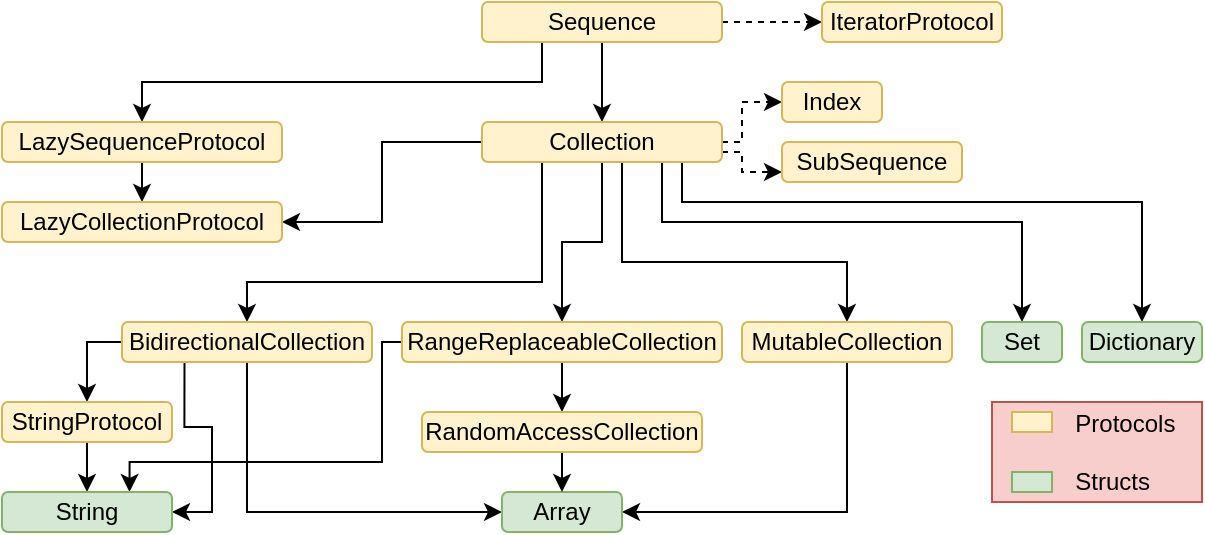 <mxfile version="15.4.1" type="device"><diagram id="3WUQlVSYyn9gDUolwYWa" name="Page-1"><mxGraphModel dx="1106" dy="645" grid="1" gridSize="10" guides="1" tooltips="1" connect="1" arrows="1" fold="1" page="1" pageScale="1" pageWidth="850" pageHeight="1100" math="0" shadow="0"><root><mxCell id="0"/><mxCell id="1" parent="0"/><mxCell id="bywFd0Hm6IA_s9wwpGrG-11" style="edgeStyle=orthogonalEdgeStyle;rounded=0;orthogonalLoop=1;jettySize=auto;html=1;exitX=0.25;exitY=1;exitDx=0;exitDy=0;entryX=0.5;entryY=0;entryDx=0;entryDy=0;" parent="1" source="bywFd0Hm6IA_s9wwpGrG-1" target="bywFd0Hm6IA_s9wwpGrG-2" edge="1"><mxGeometry relative="1" as="geometry"/></mxCell><mxCell id="bywFd0Hm6IA_s9wwpGrG-37" style="edgeStyle=orthogonalEdgeStyle;rounded=0;orthogonalLoop=1;jettySize=auto;html=1;exitX=0.5;exitY=1;exitDx=0;exitDy=0;entryX=0.5;entryY=0;entryDx=0;entryDy=0;" parent="1" source="bywFd0Hm6IA_s9wwpGrG-1" target="bywFd0Hm6IA_s9wwpGrG-3" edge="1"><mxGeometry relative="1" as="geometry"/></mxCell><mxCell id="XZe3vhdGmelrjDzGmprG-19" style="edgeStyle=orthogonalEdgeStyle;rounded=0;orthogonalLoop=1;jettySize=auto;html=1;exitX=1;exitY=0.5;exitDx=0;exitDy=0;entryX=0;entryY=0.5;entryDx=0;entryDy=0;dashed=1;strokeColor=default;" parent="1" source="bywFd0Hm6IA_s9wwpGrG-1" target="XZe3vhdGmelrjDzGmprG-18" edge="1"><mxGeometry relative="1" as="geometry"/></mxCell><mxCell id="bywFd0Hm6IA_s9wwpGrG-1" value="&lt;div&gt;Sequence&lt;/div&gt;" style="rounded=1;whiteSpace=wrap;html=1;fillColor=#fff2cc;strokeColor=#d6b656;" parent="1" vertex="1"><mxGeometry x="360" y="40" width="120" height="20" as="geometry"/></mxCell><mxCell id="bywFd0Hm6IA_s9wwpGrG-12" style="edgeStyle=orthogonalEdgeStyle;rounded=0;orthogonalLoop=1;jettySize=auto;html=1;exitX=0.5;exitY=1;exitDx=0;exitDy=0;entryX=0.5;entryY=0;entryDx=0;entryDy=0;" parent="1" source="bywFd0Hm6IA_s9wwpGrG-2" target="bywFd0Hm6IA_s9wwpGrG-4" edge="1"><mxGeometry relative="1" as="geometry"/></mxCell><mxCell id="bywFd0Hm6IA_s9wwpGrG-2" value="LazySequenceProtocol" style="rounded=1;whiteSpace=wrap;html=1;fillColor=#fff2cc;strokeColor=#d6b656;" parent="1" vertex="1"><mxGeometry x="120" y="100" width="140" height="20" as="geometry"/></mxCell><mxCell id="bywFd0Hm6IA_s9wwpGrG-13" style="edgeStyle=orthogonalEdgeStyle;rounded=0;orthogonalLoop=1;jettySize=auto;html=1;exitX=0;exitY=0.5;exitDx=0;exitDy=0;entryX=1;entryY=0.5;entryDx=0;entryDy=0;" parent="1" source="bywFd0Hm6IA_s9wwpGrG-3" target="bywFd0Hm6IA_s9wwpGrG-4" edge="1"><mxGeometry relative="1" as="geometry"/></mxCell><mxCell id="bywFd0Hm6IA_s9wwpGrG-21" style="edgeStyle=orthogonalEdgeStyle;rounded=0;orthogonalLoop=1;jettySize=auto;html=1;exitX=0.75;exitY=1;exitDx=0;exitDy=0;entryX=0.5;entryY=0;entryDx=0;entryDy=0;" parent="1" source="bywFd0Hm6IA_s9wwpGrG-3" target="bywFd0Hm6IA_s9wwpGrG-15" edge="1"><mxGeometry relative="1" as="geometry"><Array as="points"><mxPoint x="450" y="150"/><mxPoint x="630" y="150"/></Array></mxGeometry></mxCell><mxCell id="bywFd0Hm6IA_s9wwpGrG-22" style="edgeStyle=orthogonalEdgeStyle;rounded=0;orthogonalLoop=1;jettySize=auto;html=1;exitX=0.75;exitY=1;exitDx=0;exitDy=0;entryX=0.5;entryY=0;entryDx=0;entryDy=0;" parent="1" source="bywFd0Hm6IA_s9wwpGrG-3" target="bywFd0Hm6IA_s9wwpGrG-16" edge="1"><mxGeometry relative="1" as="geometry"><Array as="points"><mxPoint x="460" y="120"/><mxPoint x="460" y="140"/><mxPoint x="690" y="140"/></Array></mxGeometry></mxCell><mxCell id="XZe3vhdGmelrjDzGmprG-12" style="edgeStyle=orthogonalEdgeStyle;rounded=0;orthogonalLoop=1;jettySize=auto;html=1;exitX=0.5;exitY=1;exitDx=0;exitDy=0;entryX=0.5;entryY=0;entryDx=0;entryDy=0;" parent="1" source="bywFd0Hm6IA_s9wwpGrG-3" target="bywFd0Hm6IA_s9wwpGrG-7" edge="1"><mxGeometry relative="1" as="geometry"/></mxCell><mxCell id="XZe3vhdGmelrjDzGmprG-13" style="edgeStyle=orthogonalEdgeStyle;rounded=0;orthogonalLoop=1;jettySize=auto;html=1;exitX=0.5;exitY=1;exitDx=0;exitDy=0;entryX=0.5;entryY=0;entryDx=0;entryDy=0;" parent="1" source="bywFd0Hm6IA_s9wwpGrG-3" target="bywFd0Hm6IA_s9wwpGrG-6" edge="1"><mxGeometry relative="1" as="geometry"><Array as="points"><mxPoint x="430" y="120"/><mxPoint x="430" y="170"/><mxPoint x="543" y="170"/></Array></mxGeometry></mxCell><mxCell id="XZe3vhdGmelrjDzGmprG-22" style="edgeStyle=orthogonalEdgeStyle;rounded=0;orthogonalLoop=1;jettySize=auto;html=1;exitX=1;exitY=0.5;exitDx=0;exitDy=0;entryX=0;entryY=0.5;entryDx=0;entryDy=0;dashed=1;strokeColor=default;" parent="1" source="bywFd0Hm6IA_s9wwpGrG-3" target="XZe3vhdGmelrjDzGmprG-20" edge="1"><mxGeometry relative="1" as="geometry"><Array as="points"><mxPoint x="490" y="110"/><mxPoint x="490" y="90"/></Array></mxGeometry></mxCell><mxCell id="XZe3vhdGmelrjDzGmprG-23" style="edgeStyle=orthogonalEdgeStyle;rounded=0;orthogonalLoop=1;jettySize=auto;html=1;exitX=1;exitY=0.75;exitDx=0;exitDy=0;entryX=0;entryY=0.75;entryDx=0;entryDy=0;dashed=1;strokeColor=default;" parent="1" source="bywFd0Hm6IA_s9wwpGrG-3" target="XZe3vhdGmelrjDzGmprG-21" edge="1"><mxGeometry relative="1" as="geometry"><Array as="points"><mxPoint x="490" y="115"/><mxPoint x="490" y="125"/></Array></mxGeometry></mxCell><mxCell id="_J1w4OArwfwazu3M6G2A-9" style="edgeStyle=orthogonalEdgeStyle;rounded=0;orthogonalLoop=1;jettySize=auto;html=1;exitX=0.25;exitY=1;exitDx=0;exitDy=0;entryX=0.5;entryY=0;entryDx=0;entryDy=0;" edge="1" parent="1" source="bywFd0Hm6IA_s9wwpGrG-3" target="bywFd0Hm6IA_s9wwpGrG-5"><mxGeometry relative="1" as="geometry"><Array as="points"><mxPoint x="390" y="180"/><mxPoint x="243" y="180"/></Array></mxGeometry></mxCell><mxCell id="bywFd0Hm6IA_s9wwpGrG-3" value="Collection" style="rounded=1;whiteSpace=wrap;html=1;fillColor=#fff2cc;strokeColor=#d6b656;" parent="1" vertex="1"><mxGeometry x="360" y="100" width="120" height="20" as="geometry"/></mxCell><mxCell id="bywFd0Hm6IA_s9wwpGrG-4" value="LazyCollectionProtocol" style="rounded=1;whiteSpace=wrap;html=1;fillColor=#fff2cc;strokeColor=#d6b656;" parent="1" vertex="1"><mxGeometry x="120" y="140" width="140" height="20" as="geometry"/></mxCell><mxCell id="XZe3vhdGmelrjDzGmprG-8" style="edgeStyle=orthogonalEdgeStyle;rounded=0;orthogonalLoop=1;jettySize=auto;html=1;exitX=0.5;exitY=1;exitDx=0;exitDy=0;entryX=0;entryY=0.5;entryDx=0;entryDy=0;" parent="1" source="bywFd0Hm6IA_s9wwpGrG-5" target="bywFd0Hm6IA_s9wwpGrG-25" edge="1"><mxGeometry relative="1" as="geometry"/></mxCell><mxCell id="_J1w4OArwfwazu3M6G2A-8" style="edgeStyle=orthogonalEdgeStyle;rounded=0;orthogonalLoop=1;jettySize=auto;html=1;exitX=0;exitY=0.5;exitDx=0;exitDy=0;entryX=0.5;entryY=0;entryDx=0;entryDy=0;" edge="1" parent="1" source="bywFd0Hm6IA_s9wwpGrG-5" target="bywFd0Hm6IA_s9wwpGrG-8"><mxGeometry relative="1" as="geometry"/></mxCell><mxCell id="_J1w4OArwfwazu3M6G2A-11" style="edgeStyle=orthogonalEdgeStyle;rounded=0;orthogonalLoop=1;jettySize=auto;html=1;exitX=0.25;exitY=1;exitDx=0;exitDy=0;entryX=1;entryY=0.5;entryDx=0;entryDy=0;" edge="1" parent="1" source="bywFd0Hm6IA_s9wwpGrG-5" target="bywFd0Hm6IA_s9wwpGrG-24"><mxGeometry relative="1" as="geometry"/></mxCell><mxCell id="bywFd0Hm6IA_s9wwpGrG-5" value="BidirectionalCollection" style="rounded=1;whiteSpace=wrap;html=1;fillColor=#fff2cc;strokeColor=#d6b656;" parent="1" vertex="1"><mxGeometry x="180" y="200" width="125" height="20" as="geometry"/></mxCell><mxCell id="XZe3vhdGmelrjDzGmprG-11" style="edgeStyle=orthogonalEdgeStyle;rounded=0;orthogonalLoop=1;jettySize=auto;html=1;exitX=0.5;exitY=1;exitDx=0;exitDy=0;entryX=1;entryY=0.5;entryDx=0;entryDy=0;" parent="1" source="bywFd0Hm6IA_s9wwpGrG-6" target="bywFd0Hm6IA_s9wwpGrG-25" edge="1"><mxGeometry relative="1" as="geometry"/></mxCell><mxCell id="bywFd0Hm6IA_s9wwpGrG-6" value="MutableCollection" style="rounded=1;whiteSpace=wrap;html=1;fillColor=#fff2cc;strokeColor=#d6b656;" parent="1" vertex="1"><mxGeometry x="490" y="200" width="105" height="20" as="geometry"/></mxCell><mxCell id="XZe3vhdGmelrjDzGmprG-4" style="edgeStyle=orthogonalEdgeStyle;rounded=0;orthogonalLoop=1;jettySize=auto;html=1;exitX=0.5;exitY=1;exitDx=0;exitDy=0;entryX=0.5;entryY=0;entryDx=0;entryDy=0;" parent="1" source="bywFd0Hm6IA_s9wwpGrG-7" target="bywFd0Hm6IA_s9wwpGrG-9" edge="1"><mxGeometry relative="1" as="geometry"/></mxCell><mxCell id="_J1w4OArwfwazu3M6G2A-12" style="edgeStyle=orthogonalEdgeStyle;rounded=0;orthogonalLoop=1;jettySize=auto;html=1;exitX=0;exitY=0.5;exitDx=0;exitDy=0;entryX=0.75;entryY=0;entryDx=0;entryDy=0;" edge="1" parent="1" source="bywFd0Hm6IA_s9wwpGrG-7" target="bywFd0Hm6IA_s9wwpGrG-24"><mxGeometry relative="1" as="geometry"><Array as="points"><mxPoint x="310" y="210"/><mxPoint x="310" y="270"/><mxPoint x="184" y="270"/></Array></mxGeometry></mxCell><mxCell id="bywFd0Hm6IA_s9wwpGrG-7" value="&lt;div&gt;RangeReplaceableCollection&lt;/div&gt;" style="rounded=1;whiteSpace=wrap;html=1;fillColor=#fff2cc;strokeColor=#d6b656;" parent="1" vertex="1"><mxGeometry x="320" y="200" width="160" height="20" as="geometry"/></mxCell><mxCell id="bywFd0Hm6IA_s9wwpGrG-29" style="edgeStyle=orthogonalEdgeStyle;rounded=0;orthogonalLoop=1;jettySize=auto;html=1;exitX=0.5;exitY=1;exitDx=0;exitDy=0;entryX=0.5;entryY=0;entryDx=0;entryDy=0;" parent="1" source="bywFd0Hm6IA_s9wwpGrG-8" target="bywFd0Hm6IA_s9wwpGrG-24" edge="1"><mxGeometry relative="1" as="geometry"/></mxCell><mxCell id="bywFd0Hm6IA_s9wwpGrG-8" value="StringProtocol" style="rounded=1;whiteSpace=wrap;html=1;fillColor=#fff2cc;strokeColor=#d6b656;" parent="1" vertex="1"><mxGeometry x="120" y="240" width="85" height="20" as="geometry"/></mxCell><mxCell id="bywFd0Hm6IA_s9wwpGrG-15" value="Set" style="rounded=1;whiteSpace=wrap;html=1;fillColor=#d5e8d4;strokeColor=#82b366;" parent="1" vertex="1"><mxGeometry x="610" y="200" width="40" height="20" as="geometry"/></mxCell><mxCell id="bywFd0Hm6IA_s9wwpGrG-16" value="Dictionary" style="rounded=1;whiteSpace=wrap;html=1;fillColor=#d5e8d4;strokeColor=#82b366;" parent="1" vertex="1"><mxGeometry x="660" y="200" width="60" height="20" as="geometry"/></mxCell><mxCell id="bywFd0Hm6IA_s9wwpGrG-24" value="&lt;div&gt;String&lt;/div&gt;" style="rounded=1;whiteSpace=wrap;html=1;fillColor=#d5e8d4;strokeColor=#82b366;" parent="1" vertex="1"><mxGeometry x="120" y="285" width="85" height="20" as="geometry"/></mxCell><mxCell id="bywFd0Hm6IA_s9wwpGrG-25" value="Array" style="rounded=1;whiteSpace=wrap;html=1;fillColor=#d5e8d4;strokeColor=#82b366;" parent="1" vertex="1"><mxGeometry x="370" y="285" width="60" height="20" as="geometry"/></mxCell><mxCell id="bywFd0Hm6IA_s9wwpGrG-39" value="&lt;div&gt;&lt;br&gt;&lt;/div&gt;&lt;div&gt;&amp;nbsp;&amp;nbsp;&amp;nbsp;&amp;nbsp;&amp;nbsp;&amp;nbsp;&amp;nbsp;&amp;nbsp;&amp;nbsp;&amp;nbsp; Protocols&lt;/div&gt;&lt;div&gt;&lt;br&gt;&lt;/div&gt;&lt;div&gt;&amp;nbsp;&amp;nbsp;&amp;nbsp;&amp;nbsp;&amp;nbsp;&amp;nbsp;&amp;nbsp;&amp;nbsp;&amp;nbsp;&amp;nbsp; Structs&lt;br&gt;&lt;/div&gt;" style="text;html=1;strokeColor=#b85450;fillColor=#f8cecc;spacing=5;spacingTop=-20;whiteSpace=wrap;overflow=hidden;rounded=0;" parent="1" vertex="1"><mxGeometry x="615" y="240" width="105" height="50" as="geometry"/></mxCell><mxCell id="bywFd0Hm6IA_s9wwpGrG-40" value="" style="rounded=0;whiteSpace=wrap;html=1;fillColor=#fff2cc;strokeColor=#d6b656;" parent="1" vertex="1"><mxGeometry x="625" y="245" width="20" height="10" as="geometry"/></mxCell><mxCell id="bywFd0Hm6IA_s9wwpGrG-41" value="" style="rounded=0;whiteSpace=wrap;html=1;fillColor=#d5e8d4;strokeColor=#82b366;" parent="1" vertex="1"><mxGeometry x="625" y="275" width="20" height="10" as="geometry"/></mxCell><mxCell id="XZe3vhdGmelrjDzGmprG-10" style="edgeStyle=orthogonalEdgeStyle;rounded=0;orthogonalLoop=1;jettySize=auto;html=1;exitX=0.5;exitY=1;exitDx=0;exitDy=0;entryX=0.5;entryY=0;entryDx=0;entryDy=0;" parent="1" source="bywFd0Hm6IA_s9wwpGrG-9" target="bywFd0Hm6IA_s9wwpGrG-25" edge="1"><mxGeometry relative="1" as="geometry"/></mxCell><mxCell id="bywFd0Hm6IA_s9wwpGrG-9" value="RandomAccessCollection" style="rounded=1;whiteSpace=wrap;html=1;fillColor=#fff2cc;strokeColor=#d6b656;" parent="1" vertex="1"><mxGeometry x="330" y="245" width="140" height="20" as="geometry"/></mxCell><mxCell id="XZe3vhdGmelrjDzGmprG-18" value="IteratorProtocol" style="rounded=1;whiteSpace=wrap;html=1;fillColor=#fff2cc;strokeColor=#d6b656;" parent="1" vertex="1"><mxGeometry x="530" y="40" width="90" height="20" as="geometry"/></mxCell><mxCell id="XZe3vhdGmelrjDzGmprG-20" value="Index" style="rounded=1;whiteSpace=wrap;html=1;fillColor=#fff2cc;strokeColor=#d6b656;" parent="1" vertex="1"><mxGeometry x="510" y="80" width="50" height="20" as="geometry"/></mxCell><mxCell id="XZe3vhdGmelrjDzGmprG-21" value="SubSequence" style="rounded=1;whiteSpace=wrap;html=1;fillColor=#fff2cc;strokeColor=#d6b656;" parent="1" vertex="1"><mxGeometry x="510" y="110" width="90" height="20" as="geometry"/></mxCell></root></mxGraphModel></diagram></mxfile>